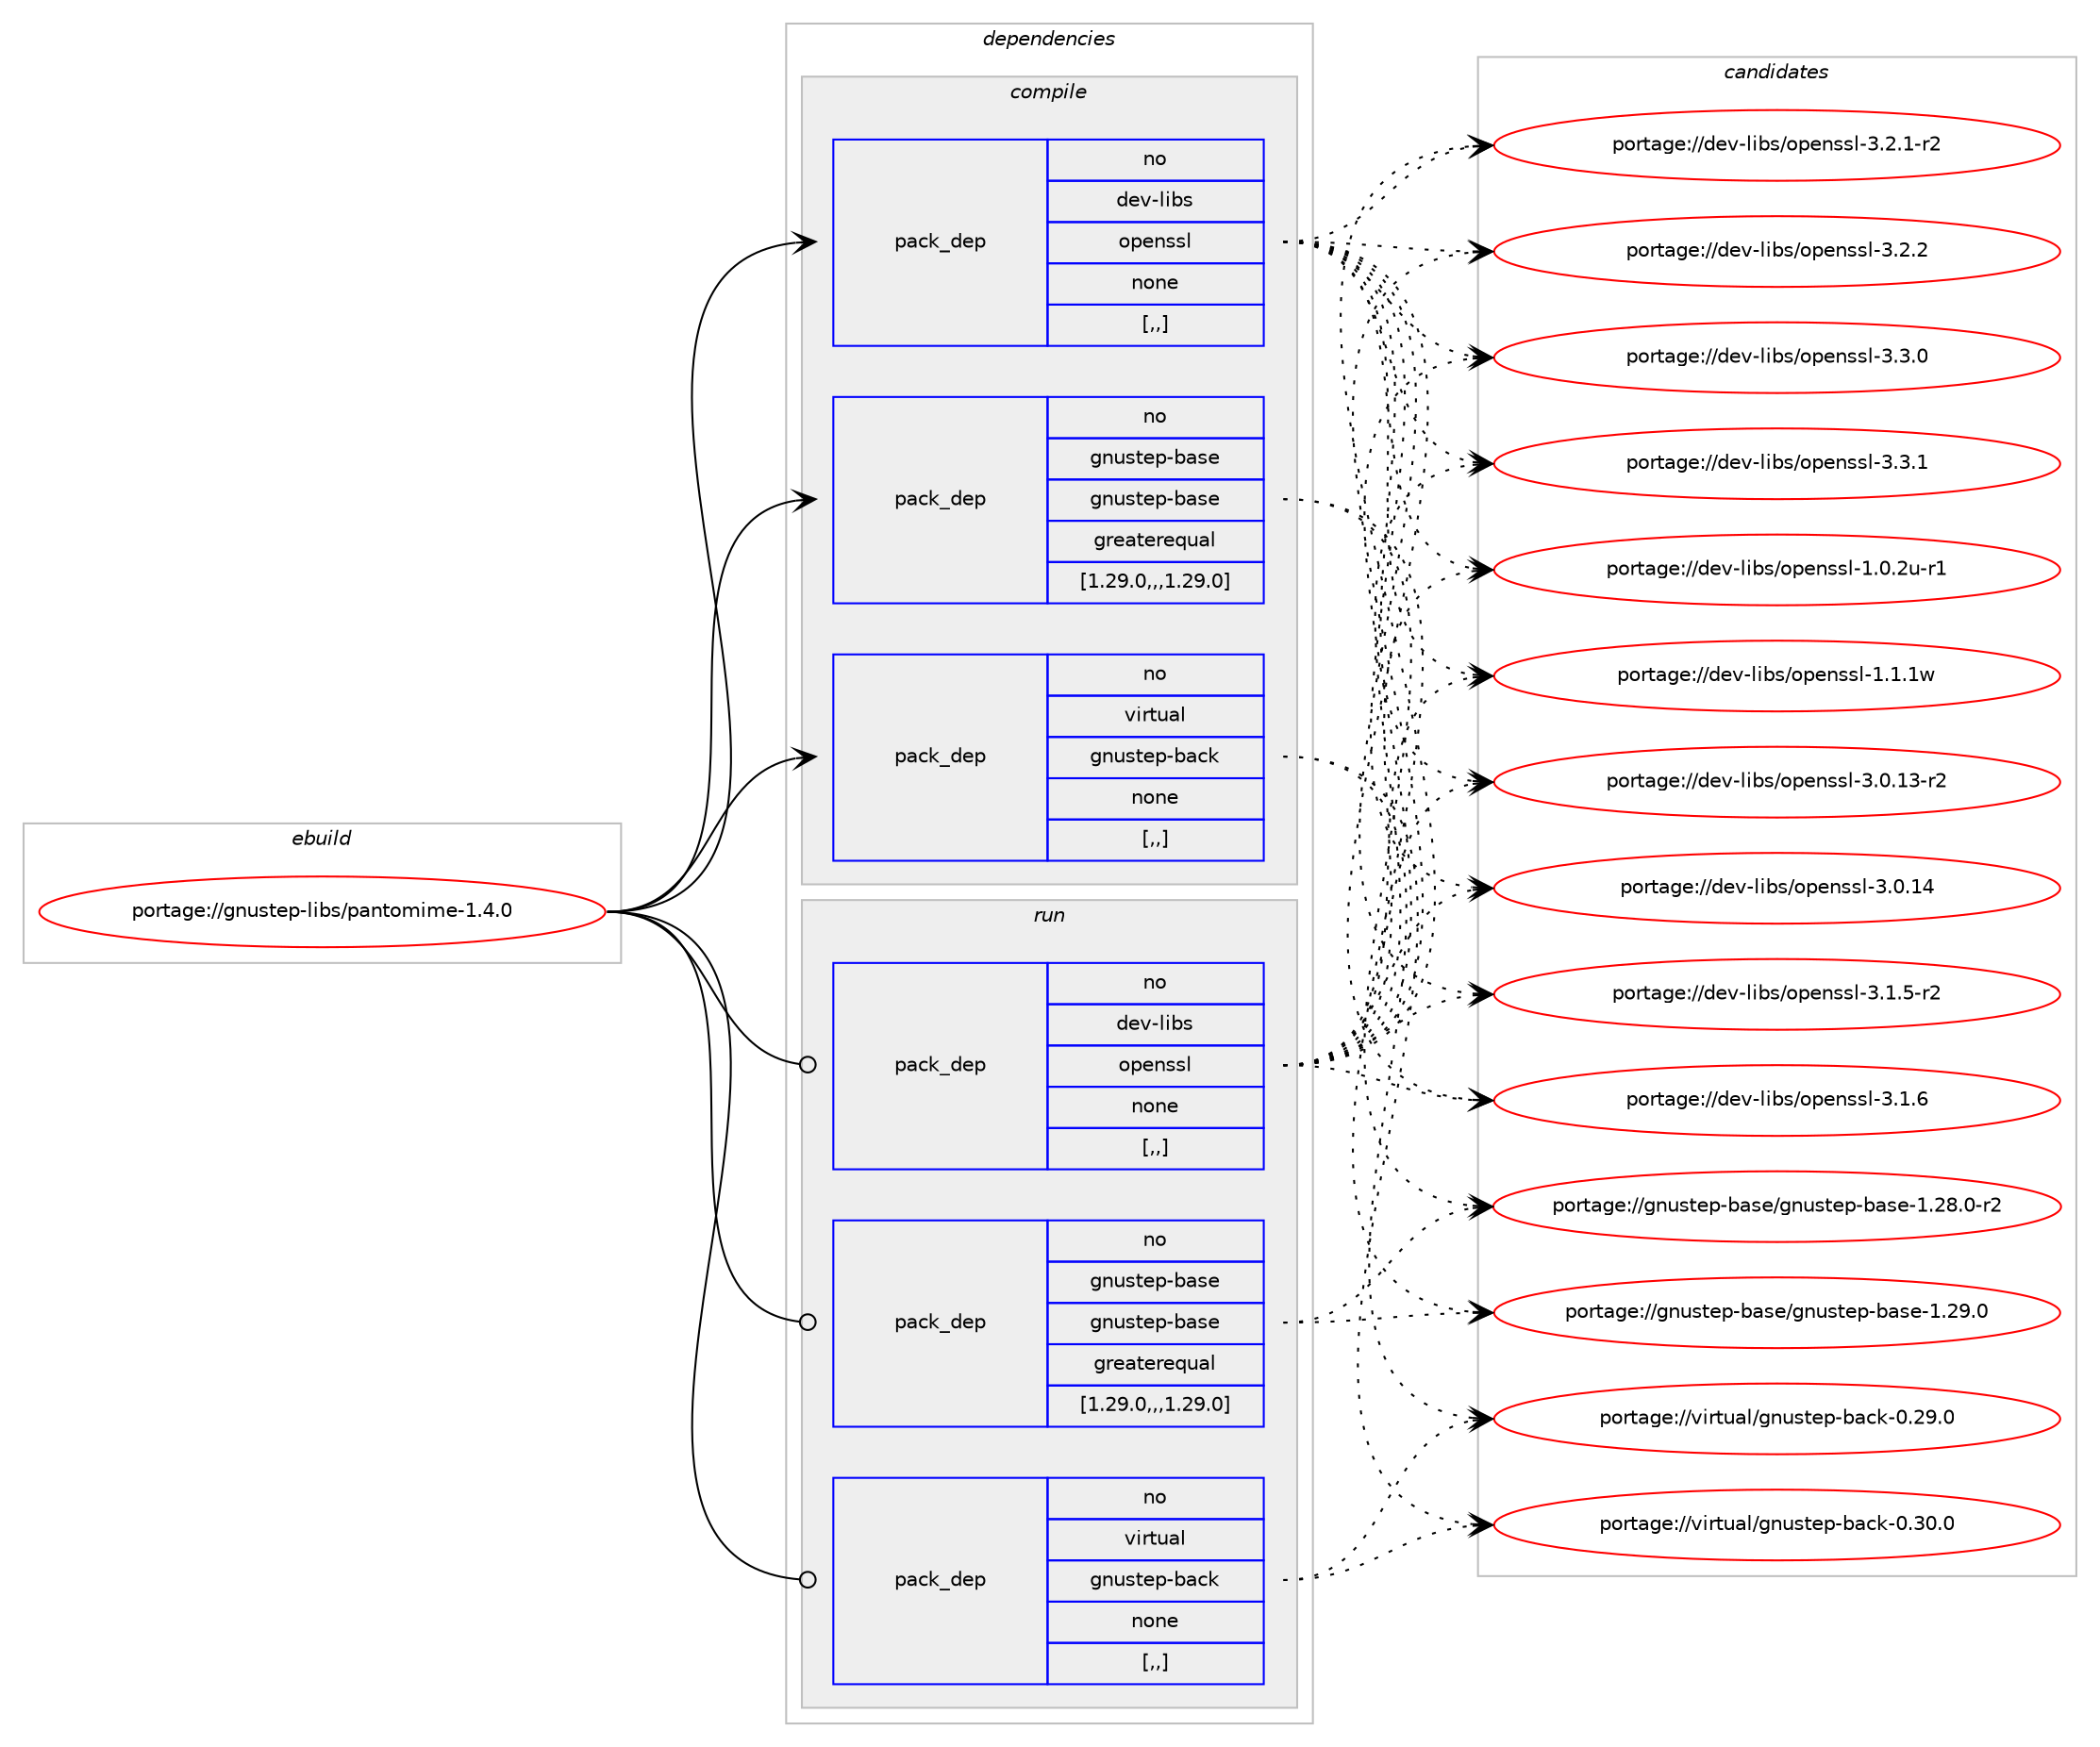 digraph prolog {

# *************
# Graph options
# *************

newrank=true;
concentrate=true;
compound=true;
graph [rankdir=LR,fontname=Helvetica,fontsize=10,ranksep=1.5];#, ranksep=2.5, nodesep=0.2];
edge  [arrowhead=vee];
node  [fontname=Helvetica,fontsize=10];

# **********
# The ebuild
# **********

subgraph cluster_leftcol {
color=gray;
rank=same;
label=<<i>ebuild</i>>;
id [label="portage://gnustep-libs/pantomime-1.4.0", color=red, width=4, href="../gnustep-libs/pantomime-1.4.0.svg"];
}

# ****************
# The dependencies
# ****************

subgraph cluster_midcol {
color=gray;
label=<<i>dependencies</i>>;
subgraph cluster_compile {
fillcolor="#eeeeee";
style=filled;
label=<<i>compile</i>>;
subgraph pack171081 {
dependency237222 [label=<<TABLE BORDER="0" CELLBORDER="1" CELLSPACING="0" CELLPADDING="4" WIDTH="220"><TR><TD ROWSPAN="6" CELLPADDING="30">pack_dep</TD></TR><TR><TD WIDTH="110">no</TD></TR><TR><TD>dev-libs</TD></TR><TR><TD>openssl</TD></TR><TR><TD>none</TD></TR><TR><TD>[,,]</TD></TR></TABLE>>, shape=none, color=blue];
}
id:e -> dependency237222:w [weight=20,style="solid",arrowhead="vee"];
subgraph pack171082 {
dependency237223 [label=<<TABLE BORDER="0" CELLBORDER="1" CELLSPACING="0" CELLPADDING="4" WIDTH="220"><TR><TD ROWSPAN="6" CELLPADDING="30">pack_dep</TD></TR><TR><TD WIDTH="110">no</TD></TR><TR><TD>gnustep-base</TD></TR><TR><TD>gnustep-base</TD></TR><TR><TD>greaterequal</TD></TR><TR><TD>[1.29.0,,,1.29.0]</TD></TR></TABLE>>, shape=none, color=blue];
}
id:e -> dependency237223:w [weight=20,style="solid",arrowhead="vee"];
subgraph pack171083 {
dependency237224 [label=<<TABLE BORDER="0" CELLBORDER="1" CELLSPACING="0" CELLPADDING="4" WIDTH="220"><TR><TD ROWSPAN="6" CELLPADDING="30">pack_dep</TD></TR><TR><TD WIDTH="110">no</TD></TR><TR><TD>virtual</TD></TR><TR><TD>gnustep-back</TD></TR><TR><TD>none</TD></TR><TR><TD>[,,]</TD></TR></TABLE>>, shape=none, color=blue];
}
id:e -> dependency237224:w [weight=20,style="solid",arrowhead="vee"];
}
subgraph cluster_compileandrun {
fillcolor="#eeeeee";
style=filled;
label=<<i>compile and run</i>>;
}
subgraph cluster_run {
fillcolor="#eeeeee";
style=filled;
label=<<i>run</i>>;
subgraph pack171084 {
dependency237225 [label=<<TABLE BORDER="0" CELLBORDER="1" CELLSPACING="0" CELLPADDING="4" WIDTH="220"><TR><TD ROWSPAN="6" CELLPADDING="30">pack_dep</TD></TR><TR><TD WIDTH="110">no</TD></TR><TR><TD>dev-libs</TD></TR><TR><TD>openssl</TD></TR><TR><TD>none</TD></TR><TR><TD>[,,]</TD></TR></TABLE>>, shape=none, color=blue];
}
id:e -> dependency237225:w [weight=20,style="solid",arrowhead="odot"];
subgraph pack171085 {
dependency237226 [label=<<TABLE BORDER="0" CELLBORDER="1" CELLSPACING="0" CELLPADDING="4" WIDTH="220"><TR><TD ROWSPAN="6" CELLPADDING="30">pack_dep</TD></TR><TR><TD WIDTH="110">no</TD></TR><TR><TD>gnustep-base</TD></TR><TR><TD>gnustep-base</TD></TR><TR><TD>greaterequal</TD></TR><TR><TD>[1.29.0,,,1.29.0]</TD></TR></TABLE>>, shape=none, color=blue];
}
id:e -> dependency237226:w [weight=20,style="solid",arrowhead="odot"];
subgraph pack171086 {
dependency237227 [label=<<TABLE BORDER="0" CELLBORDER="1" CELLSPACING="0" CELLPADDING="4" WIDTH="220"><TR><TD ROWSPAN="6" CELLPADDING="30">pack_dep</TD></TR><TR><TD WIDTH="110">no</TD></TR><TR><TD>virtual</TD></TR><TR><TD>gnustep-back</TD></TR><TR><TD>none</TD></TR><TR><TD>[,,]</TD></TR></TABLE>>, shape=none, color=blue];
}
id:e -> dependency237227:w [weight=20,style="solid",arrowhead="odot"];
}
}

# **************
# The candidates
# **************

subgraph cluster_choices {
rank=same;
color=gray;
label=<<i>candidates</i>>;

subgraph choice171081 {
color=black;
nodesep=1;
choice1001011184510810598115471111121011101151151084549464846501174511449 [label="portage://dev-libs/openssl-1.0.2u-r1", color=red, width=4,href="../dev-libs/openssl-1.0.2u-r1.svg"];
choice100101118451081059811547111112101110115115108454946494649119 [label="portage://dev-libs/openssl-1.1.1w", color=red, width=4,href="../dev-libs/openssl-1.1.1w.svg"];
choice100101118451081059811547111112101110115115108455146484649514511450 [label="portage://dev-libs/openssl-3.0.13-r2", color=red, width=4,href="../dev-libs/openssl-3.0.13-r2.svg"];
choice10010111845108105981154711111210111011511510845514648464952 [label="portage://dev-libs/openssl-3.0.14", color=red, width=4,href="../dev-libs/openssl-3.0.14.svg"];
choice1001011184510810598115471111121011101151151084551464946534511450 [label="portage://dev-libs/openssl-3.1.5-r2", color=red, width=4,href="../dev-libs/openssl-3.1.5-r2.svg"];
choice100101118451081059811547111112101110115115108455146494654 [label="portage://dev-libs/openssl-3.1.6", color=red, width=4,href="../dev-libs/openssl-3.1.6.svg"];
choice1001011184510810598115471111121011101151151084551465046494511450 [label="portage://dev-libs/openssl-3.2.1-r2", color=red, width=4,href="../dev-libs/openssl-3.2.1-r2.svg"];
choice100101118451081059811547111112101110115115108455146504650 [label="portage://dev-libs/openssl-3.2.2", color=red, width=4,href="../dev-libs/openssl-3.2.2.svg"];
choice100101118451081059811547111112101110115115108455146514648 [label="portage://dev-libs/openssl-3.3.0", color=red, width=4,href="../dev-libs/openssl-3.3.0.svg"];
choice100101118451081059811547111112101110115115108455146514649 [label="portage://dev-libs/openssl-3.3.1", color=red, width=4,href="../dev-libs/openssl-3.3.1.svg"];
dependency237222:e -> choice1001011184510810598115471111121011101151151084549464846501174511449:w [style=dotted,weight="100"];
dependency237222:e -> choice100101118451081059811547111112101110115115108454946494649119:w [style=dotted,weight="100"];
dependency237222:e -> choice100101118451081059811547111112101110115115108455146484649514511450:w [style=dotted,weight="100"];
dependency237222:e -> choice10010111845108105981154711111210111011511510845514648464952:w [style=dotted,weight="100"];
dependency237222:e -> choice1001011184510810598115471111121011101151151084551464946534511450:w [style=dotted,weight="100"];
dependency237222:e -> choice100101118451081059811547111112101110115115108455146494654:w [style=dotted,weight="100"];
dependency237222:e -> choice1001011184510810598115471111121011101151151084551465046494511450:w [style=dotted,weight="100"];
dependency237222:e -> choice100101118451081059811547111112101110115115108455146504650:w [style=dotted,weight="100"];
dependency237222:e -> choice100101118451081059811547111112101110115115108455146514648:w [style=dotted,weight="100"];
dependency237222:e -> choice100101118451081059811547111112101110115115108455146514649:w [style=dotted,weight="100"];
}
subgraph choice171082 {
color=black;
nodesep=1;
choice10311011711511610111245989711510147103110117115116101112459897115101454946505646484511450 [label="portage://gnustep-base/gnustep-base-1.28.0-r2", color=red, width=4,href="../gnustep-base/gnustep-base-1.28.0-r2.svg"];
choice1031101171151161011124598971151014710311011711511610111245989711510145494650574648 [label="portage://gnustep-base/gnustep-base-1.29.0", color=red, width=4,href="../gnustep-base/gnustep-base-1.29.0.svg"];
dependency237223:e -> choice10311011711511610111245989711510147103110117115116101112459897115101454946505646484511450:w [style=dotted,weight="100"];
dependency237223:e -> choice1031101171151161011124598971151014710311011711511610111245989711510145494650574648:w [style=dotted,weight="100"];
}
subgraph choice171083 {
color=black;
nodesep=1;
choice11810511411611797108471031101171151161011124598979910745484650574648 [label="portage://virtual/gnustep-back-0.29.0", color=red, width=4,href="../virtual/gnustep-back-0.29.0.svg"];
choice11810511411611797108471031101171151161011124598979910745484651484648 [label="portage://virtual/gnustep-back-0.30.0", color=red, width=4,href="../virtual/gnustep-back-0.30.0.svg"];
dependency237224:e -> choice11810511411611797108471031101171151161011124598979910745484650574648:w [style=dotted,weight="100"];
dependency237224:e -> choice11810511411611797108471031101171151161011124598979910745484651484648:w [style=dotted,weight="100"];
}
subgraph choice171084 {
color=black;
nodesep=1;
choice1001011184510810598115471111121011101151151084549464846501174511449 [label="portage://dev-libs/openssl-1.0.2u-r1", color=red, width=4,href="../dev-libs/openssl-1.0.2u-r1.svg"];
choice100101118451081059811547111112101110115115108454946494649119 [label="portage://dev-libs/openssl-1.1.1w", color=red, width=4,href="../dev-libs/openssl-1.1.1w.svg"];
choice100101118451081059811547111112101110115115108455146484649514511450 [label="portage://dev-libs/openssl-3.0.13-r2", color=red, width=4,href="../dev-libs/openssl-3.0.13-r2.svg"];
choice10010111845108105981154711111210111011511510845514648464952 [label="portage://dev-libs/openssl-3.0.14", color=red, width=4,href="../dev-libs/openssl-3.0.14.svg"];
choice1001011184510810598115471111121011101151151084551464946534511450 [label="portage://dev-libs/openssl-3.1.5-r2", color=red, width=4,href="../dev-libs/openssl-3.1.5-r2.svg"];
choice100101118451081059811547111112101110115115108455146494654 [label="portage://dev-libs/openssl-3.1.6", color=red, width=4,href="../dev-libs/openssl-3.1.6.svg"];
choice1001011184510810598115471111121011101151151084551465046494511450 [label="portage://dev-libs/openssl-3.2.1-r2", color=red, width=4,href="../dev-libs/openssl-3.2.1-r2.svg"];
choice100101118451081059811547111112101110115115108455146504650 [label="portage://dev-libs/openssl-3.2.2", color=red, width=4,href="../dev-libs/openssl-3.2.2.svg"];
choice100101118451081059811547111112101110115115108455146514648 [label="portage://dev-libs/openssl-3.3.0", color=red, width=4,href="../dev-libs/openssl-3.3.0.svg"];
choice100101118451081059811547111112101110115115108455146514649 [label="portage://dev-libs/openssl-3.3.1", color=red, width=4,href="../dev-libs/openssl-3.3.1.svg"];
dependency237225:e -> choice1001011184510810598115471111121011101151151084549464846501174511449:w [style=dotted,weight="100"];
dependency237225:e -> choice100101118451081059811547111112101110115115108454946494649119:w [style=dotted,weight="100"];
dependency237225:e -> choice100101118451081059811547111112101110115115108455146484649514511450:w [style=dotted,weight="100"];
dependency237225:e -> choice10010111845108105981154711111210111011511510845514648464952:w [style=dotted,weight="100"];
dependency237225:e -> choice1001011184510810598115471111121011101151151084551464946534511450:w [style=dotted,weight="100"];
dependency237225:e -> choice100101118451081059811547111112101110115115108455146494654:w [style=dotted,weight="100"];
dependency237225:e -> choice1001011184510810598115471111121011101151151084551465046494511450:w [style=dotted,weight="100"];
dependency237225:e -> choice100101118451081059811547111112101110115115108455146504650:w [style=dotted,weight="100"];
dependency237225:e -> choice100101118451081059811547111112101110115115108455146514648:w [style=dotted,weight="100"];
dependency237225:e -> choice100101118451081059811547111112101110115115108455146514649:w [style=dotted,weight="100"];
}
subgraph choice171085 {
color=black;
nodesep=1;
choice10311011711511610111245989711510147103110117115116101112459897115101454946505646484511450 [label="portage://gnustep-base/gnustep-base-1.28.0-r2", color=red, width=4,href="../gnustep-base/gnustep-base-1.28.0-r2.svg"];
choice1031101171151161011124598971151014710311011711511610111245989711510145494650574648 [label="portage://gnustep-base/gnustep-base-1.29.0", color=red, width=4,href="../gnustep-base/gnustep-base-1.29.0.svg"];
dependency237226:e -> choice10311011711511610111245989711510147103110117115116101112459897115101454946505646484511450:w [style=dotted,weight="100"];
dependency237226:e -> choice1031101171151161011124598971151014710311011711511610111245989711510145494650574648:w [style=dotted,weight="100"];
}
subgraph choice171086 {
color=black;
nodesep=1;
choice11810511411611797108471031101171151161011124598979910745484650574648 [label="portage://virtual/gnustep-back-0.29.0", color=red, width=4,href="../virtual/gnustep-back-0.29.0.svg"];
choice11810511411611797108471031101171151161011124598979910745484651484648 [label="portage://virtual/gnustep-back-0.30.0", color=red, width=4,href="../virtual/gnustep-back-0.30.0.svg"];
dependency237227:e -> choice11810511411611797108471031101171151161011124598979910745484650574648:w [style=dotted,weight="100"];
dependency237227:e -> choice11810511411611797108471031101171151161011124598979910745484651484648:w [style=dotted,weight="100"];
}
}

}

